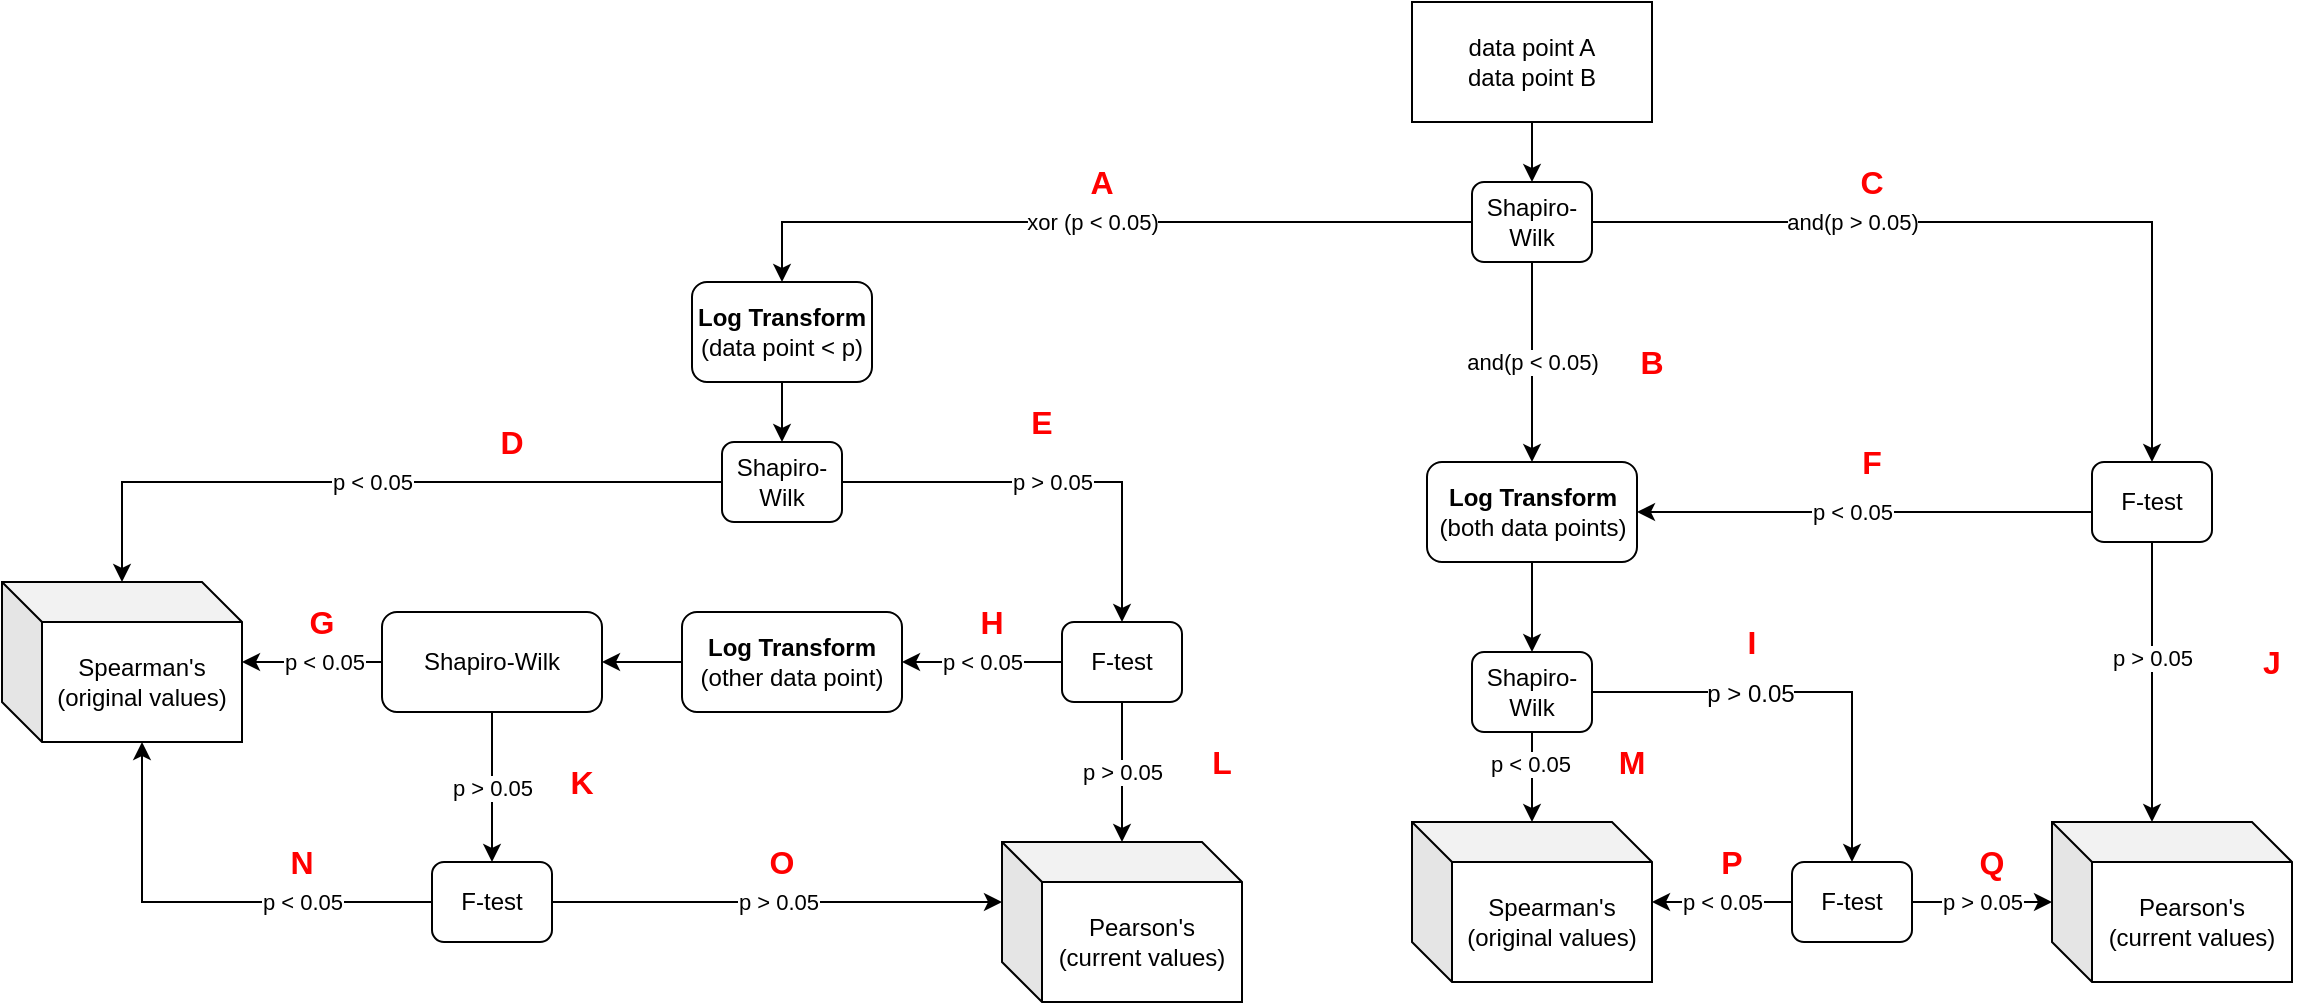 <mxfile version="13.10.0" type="github">
  <diagram id="C5RBs43oDa-KdzZeNtuy" name="Page-1">
    <mxGraphModel dx="1715" dy="700" grid="1" gridSize="10" guides="1" tooltips="1" connect="1" arrows="1" fold="1" page="1" pageScale="1" pageWidth="1169" pageHeight="827" math="0" shadow="0">
      <root>
        <mxCell id="WIyWlLk6GJQsqaUBKTNV-0" />
        <mxCell id="WIyWlLk6GJQsqaUBKTNV-1" parent="WIyWlLk6GJQsqaUBKTNV-0" />
        <mxCell id="0DCroGRTy6rLkHHmRcfQ-3" value="" style="edgeStyle=orthogonalEdgeStyle;rounded=0;orthogonalLoop=1;jettySize=auto;html=1;entryX=0.5;entryY=0;entryDx=0;entryDy=0;" parent="WIyWlLk6GJQsqaUBKTNV-1" source="0DCroGRTy6rLkHHmRcfQ-0" target="0DCroGRTy6rLkHHmRcfQ-4" edge="1">
          <mxGeometry relative="1" as="geometry">
            <mxPoint x="812" y="264" as="targetPoint" />
          </mxGeometry>
        </mxCell>
        <mxCell id="0DCroGRTy6rLkHHmRcfQ-0" value="data point A&lt;br&gt;data point B" style="rounded=0;whiteSpace=wrap;html=1;" parent="WIyWlLk6GJQsqaUBKTNV-1" vertex="1">
          <mxGeometry x="712" y="164" width="120" height="60" as="geometry" />
        </mxCell>
        <mxCell id="0DCroGRTy6rLkHHmRcfQ-33" value="and(p &amp;lt; 0.05)" style="edgeStyle=orthogonalEdgeStyle;rounded=0;orthogonalLoop=1;jettySize=auto;html=1;entryX=0.5;entryY=0;entryDx=0;entryDy=0;" parent="WIyWlLk6GJQsqaUBKTNV-1" source="0DCroGRTy6rLkHHmRcfQ-4" target="0DCroGRTy6rLkHHmRcfQ-32" edge="1">
          <mxGeometry relative="1" as="geometry" />
        </mxCell>
        <mxCell id="0DCroGRTy6rLkHHmRcfQ-36" style="edgeStyle=orthogonalEdgeStyle;rounded=0;orthogonalLoop=1;jettySize=auto;html=1;entryX=0.5;entryY=0;entryDx=0;entryDy=0;" parent="WIyWlLk6GJQsqaUBKTNV-1" source="0DCroGRTy6rLkHHmRcfQ-4" target="0DCroGRTy6rLkHHmRcfQ-34" edge="1">
          <mxGeometry relative="1" as="geometry" />
        </mxCell>
        <mxCell id="0DCroGRTy6rLkHHmRcfQ-37" value="and(p &amp;gt; 0.05)" style="edgeLabel;html=1;align=center;verticalAlign=middle;resizable=0;points=[];" parent="0DCroGRTy6rLkHHmRcfQ-36" vertex="1" connectable="0">
          <mxGeometry x="-0.552" y="2" relative="1" as="geometry">
            <mxPoint x="40" y="2" as="offset" />
          </mxGeometry>
        </mxCell>
        <mxCell id="0DCroGRTy6rLkHHmRcfQ-50" style="edgeStyle=orthogonalEdgeStyle;rounded=0;orthogonalLoop=1;jettySize=auto;html=1;" parent="WIyWlLk6GJQsqaUBKTNV-1" source="0DCroGRTy6rLkHHmRcfQ-4" target="0DCroGRTy6rLkHHmRcfQ-7" edge="1">
          <mxGeometry relative="1" as="geometry" />
        </mxCell>
        <mxCell id="0DCroGRTy6rLkHHmRcfQ-51" value="xor (p &amp;lt; 0.05)" style="edgeLabel;html=1;align=center;verticalAlign=middle;resizable=0;points=[];" parent="0DCroGRTy6rLkHHmRcfQ-50" vertex="1" connectable="0">
          <mxGeometry x="0.015" relative="1" as="geometry">
            <mxPoint as="offset" />
          </mxGeometry>
        </mxCell>
        <mxCell id="0DCroGRTy6rLkHHmRcfQ-4" value="Shapiro-Wilk" style="rounded=1;whiteSpace=wrap;html=1;" parent="WIyWlLk6GJQsqaUBKTNV-1" vertex="1">
          <mxGeometry x="742" y="254" width="60" height="40" as="geometry" />
        </mxCell>
        <mxCell id="0DCroGRTy6rLkHHmRcfQ-14" value="p &amp;lt; 0.05" style="edgeStyle=orthogonalEdgeStyle;rounded=0;orthogonalLoop=1;jettySize=auto;html=1;" parent="WIyWlLk6GJQsqaUBKTNV-1" source="0DCroGRTy6rLkHHmRcfQ-6" target="0DCroGRTy6rLkHHmRcfQ-13" edge="1">
          <mxGeometry relative="1" as="geometry" />
        </mxCell>
        <mxCell id="0DCroGRTy6rLkHHmRcfQ-18" value="p &amp;gt; 0.05" style="edgeStyle=orthogonalEdgeStyle;rounded=0;orthogonalLoop=1;jettySize=auto;html=1;" parent="WIyWlLk6GJQsqaUBKTNV-1" source="0DCroGRTy6rLkHHmRcfQ-6" target="0DCroGRTy6rLkHHmRcfQ-17" edge="1">
          <mxGeometry relative="1" as="geometry" />
        </mxCell>
        <mxCell id="0DCroGRTy6rLkHHmRcfQ-6" value="Shapiro-Wilk" style="rounded=1;whiteSpace=wrap;html=1;" parent="WIyWlLk6GJQsqaUBKTNV-1" vertex="1">
          <mxGeometry x="367" y="384" width="60" height="40" as="geometry" />
        </mxCell>
        <mxCell id="0DCroGRTy6rLkHHmRcfQ-12" value="" style="edgeStyle=orthogonalEdgeStyle;rounded=0;orthogonalLoop=1;jettySize=auto;html=1;" parent="WIyWlLk6GJQsqaUBKTNV-1" source="0DCroGRTy6rLkHHmRcfQ-7" target="0DCroGRTy6rLkHHmRcfQ-6" edge="1">
          <mxGeometry relative="1" as="geometry" />
        </mxCell>
        <mxCell id="0DCroGRTy6rLkHHmRcfQ-7" value="&lt;b&gt;Log Transform&lt;br&gt;&lt;/b&gt;(data point &amp;lt; p)" style="rounded=1;whiteSpace=wrap;html=1;" parent="WIyWlLk6GJQsqaUBKTNV-1" vertex="1">
          <mxGeometry x="352" y="304" width="90" height="50" as="geometry" />
        </mxCell>
        <mxCell id="0DCroGRTy6rLkHHmRcfQ-13" value="Spearman&#39;s&lt;br&gt;(original values)" style="shape=cube;whiteSpace=wrap;html=1;boundedLbl=1;backgroundOutline=1;darkOpacity=0.05;darkOpacity2=0.1;" parent="WIyWlLk6GJQsqaUBKTNV-1" vertex="1">
          <mxGeometry x="7" y="454" width="120" height="80" as="geometry" />
        </mxCell>
        <mxCell id="0DCroGRTy6rLkHHmRcfQ-20" value="p &amp;gt; 0.05" style="edgeStyle=orthogonalEdgeStyle;rounded=0;orthogonalLoop=1;jettySize=auto;html=1;" parent="WIyWlLk6GJQsqaUBKTNV-1" source="0DCroGRTy6rLkHHmRcfQ-17" target="0DCroGRTy6rLkHHmRcfQ-19" edge="1">
          <mxGeometry relative="1" as="geometry" />
        </mxCell>
        <mxCell id="0DCroGRTy6rLkHHmRcfQ-22" value="p &amp;lt; 0.05" style="edgeStyle=orthogonalEdgeStyle;rounded=0;orthogonalLoop=1;jettySize=auto;html=1;entryX=1;entryY=0.5;entryDx=0;entryDy=0;" parent="WIyWlLk6GJQsqaUBKTNV-1" source="0DCroGRTy6rLkHHmRcfQ-17" target="jkZTwjz50qrxg6oy66NL-0" edge="1">
          <mxGeometry relative="1" as="geometry">
            <mxPoint x="352" y="505" as="targetPoint" />
          </mxGeometry>
        </mxCell>
        <mxCell id="0DCroGRTy6rLkHHmRcfQ-17" value="F-test" style="rounded=1;whiteSpace=wrap;html=1;" parent="WIyWlLk6GJQsqaUBKTNV-1" vertex="1">
          <mxGeometry x="537" y="474" width="60" height="40" as="geometry" />
        </mxCell>
        <mxCell id="0DCroGRTy6rLkHHmRcfQ-19" value="Pearson&#39;s&lt;br&gt;(current values)" style="shape=cube;whiteSpace=wrap;html=1;boundedLbl=1;backgroundOutline=1;darkOpacity=0.05;darkOpacity2=0.1;" parent="WIyWlLk6GJQsqaUBKTNV-1" vertex="1">
          <mxGeometry x="507" y="584" width="120" height="80" as="geometry" />
        </mxCell>
        <mxCell id="0DCroGRTy6rLkHHmRcfQ-26" value="p &amp;gt; 0.05" style="edgeStyle=orthogonalEdgeStyle;rounded=0;orthogonalLoop=1;jettySize=auto;html=1;" parent="WIyWlLk6GJQsqaUBKTNV-1" source="0DCroGRTy6rLkHHmRcfQ-21" target="0DCroGRTy6rLkHHmRcfQ-24" edge="1">
          <mxGeometry relative="1" as="geometry">
            <Array as="points">
              <mxPoint x="252" y="534" />
              <mxPoint x="252" y="534" />
            </Array>
          </mxGeometry>
        </mxCell>
        <mxCell id="0DCroGRTy6rLkHHmRcfQ-29" style="edgeStyle=orthogonalEdgeStyle;rounded=0;orthogonalLoop=1;jettySize=auto;html=1;" parent="WIyWlLk6GJQsqaUBKTNV-1" source="0DCroGRTy6rLkHHmRcfQ-21" target="0DCroGRTy6rLkHHmRcfQ-13" edge="1">
          <mxGeometry relative="1" as="geometry" />
        </mxCell>
        <mxCell id="0DCroGRTy6rLkHHmRcfQ-30" value="p &amp;lt; 0.05" style="edgeLabel;html=1;align=center;verticalAlign=middle;resizable=0;points=[];" parent="0DCroGRTy6rLkHHmRcfQ-29" vertex="1" connectable="0">
          <mxGeometry x="-0.169" relative="1" as="geometry">
            <mxPoint as="offset" />
          </mxGeometry>
        </mxCell>
        <mxCell id="0DCroGRTy6rLkHHmRcfQ-21" value="Shapiro-Wilk" style="rounded=1;whiteSpace=wrap;html=1;" parent="WIyWlLk6GJQsqaUBKTNV-1" vertex="1">
          <mxGeometry x="197" y="469" width="110" height="50" as="geometry" />
        </mxCell>
        <mxCell id="0DCroGRTy6rLkHHmRcfQ-25" value="p &amp;gt; 0.05" style="edgeStyle=orthogonalEdgeStyle;rounded=0;orthogonalLoop=1;jettySize=auto;html=1;entryX=0;entryY=0;entryDx=0;entryDy=30;entryPerimeter=0;" parent="WIyWlLk6GJQsqaUBKTNV-1" source="0DCroGRTy6rLkHHmRcfQ-24" target="0DCroGRTy6rLkHHmRcfQ-19" edge="1">
          <mxGeometry relative="1" as="geometry">
            <mxPoint x="362" y="614" as="targetPoint" />
          </mxGeometry>
        </mxCell>
        <mxCell id="0DCroGRTy6rLkHHmRcfQ-31" value="p &amp;lt; 0.05" style="edgeStyle=orthogonalEdgeStyle;rounded=0;orthogonalLoop=1;jettySize=auto;html=1;entryX=0;entryY=0;entryDx=70;entryDy=80;entryPerimeter=0;" parent="WIyWlLk6GJQsqaUBKTNV-1" source="0DCroGRTy6rLkHHmRcfQ-24" target="0DCroGRTy6rLkHHmRcfQ-13" edge="1">
          <mxGeometry x="-0.422" relative="1" as="geometry">
            <mxPoint as="offset" />
          </mxGeometry>
        </mxCell>
        <mxCell id="0DCroGRTy6rLkHHmRcfQ-24" value="F-test" style="rounded=1;whiteSpace=wrap;html=1;" parent="WIyWlLk6GJQsqaUBKTNV-1" vertex="1">
          <mxGeometry x="222" y="594" width="60" height="40" as="geometry" />
        </mxCell>
        <mxCell id="0DCroGRTy6rLkHHmRcfQ-42" style="edgeStyle=orthogonalEdgeStyle;rounded=0;orthogonalLoop=1;jettySize=auto;html=1;exitX=0.5;exitY=1;exitDx=0;exitDy=0;entryX=0.5;entryY=0;entryDx=0;entryDy=0;" parent="WIyWlLk6GJQsqaUBKTNV-1" source="0DCroGRTy6rLkHHmRcfQ-32" target="0DCroGRTy6rLkHHmRcfQ-41" edge="1">
          <mxGeometry relative="1" as="geometry" />
        </mxCell>
        <mxCell id="0DCroGRTy6rLkHHmRcfQ-32" value="&lt;b&gt;Log Transform&lt;br&gt;&lt;/b&gt;(both data points)" style="rounded=1;whiteSpace=wrap;html=1;" parent="WIyWlLk6GJQsqaUBKTNV-1" vertex="1">
          <mxGeometry x="719.5" y="394" width="105" height="50" as="geometry" />
        </mxCell>
        <mxCell id="0DCroGRTy6rLkHHmRcfQ-35" value="p &amp;lt; 0.05" style="edgeStyle=orthogonalEdgeStyle;rounded=0;orthogonalLoop=1;jettySize=auto;html=1;entryX=1;entryY=0.5;entryDx=0;entryDy=0;" parent="WIyWlLk6GJQsqaUBKTNV-1" source="0DCroGRTy6rLkHHmRcfQ-34" target="0DCroGRTy6rLkHHmRcfQ-32" edge="1">
          <mxGeometry x="0.055" relative="1" as="geometry">
            <Array as="points">
              <mxPoint x="863" y="419" />
              <mxPoint x="863" y="419" />
            </Array>
            <mxPoint as="offset" />
          </mxGeometry>
        </mxCell>
        <mxCell id="0DCroGRTy6rLkHHmRcfQ-39" style="edgeStyle=orthogonalEdgeStyle;rounded=0;orthogonalLoop=1;jettySize=auto;html=1;entryX=0;entryY=0;entryDx=50;entryDy=0;entryPerimeter=0;" parent="WIyWlLk6GJQsqaUBKTNV-1" source="0DCroGRTy6rLkHHmRcfQ-34" target="0DCroGRTy6rLkHHmRcfQ-38" edge="1">
          <mxGeometry relative="1" as="geometry" />
        </mxCell>
        <mxCell id="0DCroGRTy6rLkHHmRcfQ-40" value="p &amp;gt; 0.05" style="edgeLabel;html=1;align=center;verticalAlign=middle;resizable=0;points=[];" parent="0DCroGRTy6rLkHHmRcfQ-39" vertex="1" connectable="0">
          <mxGeometry x="-0.168" y="5" relative="1" as="geometry">
            <mxPoint x="-5" as="offset" />
          </mxGeometry>
        </mxCell>
        <mxCell id="0DCroGRTy6rLkHHmRcfQ-34" value="F-test" style="rounded=1;whiteSpace=wrap;html=1;" parent="WIyWlLk6GJQsqaUBKTNV-1" vertex="1">
          <mxGeometry x="1052" y="394" width="60" height="40" as="geometry" />
        </mxCell>
        <mxCell id="0DCroGRTy6rLkHHmRcfQ-38" value="Pearson&#39;s&lt;br&gt;(current values)" style="shape=cube;whiteSpace=wrap;html=1;boundedLbl=1;backgroundOutline=1;darkOpacity=0.05;darkOpacity2=0.1;" parent="WIyWlLk6GJQsqaUBKTNV-1" vertex="1">
          <mxGeometry x="1032" y="574" width="120" height="80" as="geometry" />
        </mxCell>
        <mxCell id="0DCroGRTy6rLkHHmRcfQ-45" style="edgeStyle=orthogonalEdgeStyle;rounded=0;orthogonalLoop=1;jettySize=auto;html=1;" parent="WIyWlLk6GJQsqaUBKTNV-1" source="0DCroGRTy6rLkHHmRcfQ-41" target="0DCroGRTy6rLkHHmRcfQ-43" edge="1">
          <mxGeometry relative="1" as="geometry" />
        </mxCell>
        <mxCell id="0DCroGRTy6rLkHHmRcfQ-46" value="p &amp;lt; 0.05" style="edgeLabel;html=1;align=center;verticalAlign=middle;resizable=0;points=[];" parent="0DCroGRTy6rLkHHmRcfQ-45" vertex="1" connectable="0">
          <mxGeometry x="-0.284" y="-1" relative="1" as="geometry">
            <mxPoint as="offset" />
          </mxGeometry>
        </mxCell>
        <mxCell id="0DCroGRTy6rLkHHmRcfQ-61" style="edgeStyle=orthogonalEdgeStyle;rounded=0;orthogonalLoop=1;jettySize=auto;html=1;exitX=1;exitY=0.5;exitDx=0;exitDy=0;fontSize=16;fontColor=#FF0000;" parent="WIyWlLk6GJQsqaUBKTNV-1" source="0DCroGRTy6rLkHHmRcfQ-41" target="0DCroGRTy6rLkHHmRcfQ-47" edge="1">
          <mxGeometry relative="1" as="geometry" />
        </mxCell>
        <mxCell id="0DCroGRTy6rLkHHmRcfQ-62" value="&lt;font style=&quot;font-size: 12px&quot; color=&quot;#000000&quot;&gt;p &amp;gt; 0.05&lt;/font&gt;" style="edgeLabel;html=1;align=center;verticalAlign=middle;resizable=0;points=[];fontSize=16;fontColor=#FF0000;" parent="0DCroGRTy6rLkHHmRcfQ-61" vertex="1" connectable="0">
          <mxGeometry x="-0.265" y="1" relative="1" as="geometry">
            <mxPoint as="offset" />
          </mxGeometry>
        </mxCell>
        <mxCell id="0DCroGRTy6rLkHHmRcfQ-41" value="Shapiro-Wilk" style="rounded=1;whiteSpace=wrap;html=1;" parent="WIyWlLk6GJQsqaUBKTNV-1" vertex="1">
          <mxGeometry x="742" y="489" width="60" height="40" as="geometry" />
        </mxCell>
        <mxCell id="0DCroGRTy6rLkHHmRcfQ-43" value="Spearman&#39;s&lt;br&gt;(original values)" style="shape=cube;whiteSpace=wrap;html=1;boundedLbl=1;backgroundOutline=1;darkOpacity=0.05;darkOpacity2=0.1;" parent="WIyWlLk6GJQsqaUBKTNV-1" vertex="1">
          <mxGeometry x="712" y="574" width="120" height="80" as="geometry" />
        </mxCell>
        <mxCell id="0DCroGRTy6rLkHHmRcfQ-48" value="p &amp;lt; 0.05" style="edgeStyle=orthogonalEdgeStyle;rounded=0;orthogonalLoop=1;jettySize=auto;html=1;" parent="WIyWlLk6GJQsqaUBKTNV-1" source="0DCroGRTy6rLkHHmRcfQ-47" target="0DCroGRTy6rLkHHmRcfQ-43" edge="1">
          <mxGeometry relative="1" as="geometry" />
        </mxCell>
        <mxCell id="0DCroGRTy6rLkHHmRcfQ-49" value="p &amp;gt; 0.05" style="edgeStyle=orthogonalEdgeStyle;rounded=0;orthogonalLoop=1;jettySize=auto;html=1;" parent="WIyWlLk6GJQsqaUBKTNV-1" source="0DCroGRTy6rLkHHmRcfQ-47" target="0DCroGRTy6rLkHHmRcfQ-38" edge="1">
          <mxGeometry relative="1" as="geometry">
            <Array as="points">
              <mxPoint x="992" y="614" />
              <mxPoint x="992" y="614" />
            </Array>
          </mxGeometry>
        </mxCell>
        <mxCell id="0DCroGRTy6rLkHHmRcfQ-47" value="F-test" style="rounded=1;whiteSpace=wrap;html=1;" parent="WIyWlLk6GJQsqaUBKTNV-1" vertex="1">
          <mxGeometry x="902" y="594" width="60" height="40" as="geometry" />
        </mxCell>
        <mxCell id="0DCroGRTy6rLkHHmRcfQ-52" value="A" style="text;html=1;strokeColor=none;fillColor=none;align=center;verticalAlign=middle;whiteSpace=wrap;rounded=0;fontStyle=1;fontColor=#FF0000;fontSize=16;" parent="WIyWlLk6GJQsqaUBKTNV-1" vertex="1">
          <mxGeometry x="537" y="244" width="40" height="20" as="geometry" />
        </mxCell>
        <mxCell id="0DCroGRTy6rLkHHmRcfQ-53" value="B" style="text;html=1;strokeColor=none;fillColor=none;align=center;verticalAlign=middle;whiteSpace=wrap;rounded=0;fontStyle=1;fontColor=#FF0000;fontSize=16;" parent="WIyWlLk6GJQsqaUBKTNV-1" vertex="1">
          <mxGeometry x="812" y="334" width="40" height="20" as="geometry" />
        </mxCell>
        <mxCell id="0DCroGRTy6rLkHHmRcfQ-54" value="C" style="text;html=1;strokeColor=none;fillColor=none;align=center;verticalAlign=middle;whiteSpace=wrap;rounded=0;fontStyle=1;fontColor=#FF0000;fontSize=16;" parent="WIyWlLk6GJQsqaUBKTNV-1" vertex="1">
          <mxGeometry x="922" y="244" width="40" height="20" as="geometry" />
        </mxCell>
        <mxCell id="0DCroGRTy6rLkHHmRcfQ-55" value="D" style="text;html=1;strokeColor=none;fillColor=none;align=center;verticalAlign=middle;whiteSpace=wrap;rounded=0;fontStyle=1;fontColor=#FF0000;fontSize=16;" parent="WIyWlLk6GJQsqaUBKTNV-1" vertex="1">
          <mxGeometry x="242" y="374" width="40" height="20" as="geometry" />
        </mxCell>
        <mxCell id="0DCroGRTy6rLkHHmRcfQ-56" value="E" style="text;html=1;strokeColor=none;fillColor=none;align=center;verticalAlign=middle;whiteSpace=wrap;rounded=0;fontStyle=1;fontColor=#FF0000;fontSize=16;" parent="WIyWlLk6GJQsqaUBKTNV-1" vertex="1">
          <mxGeometry x="507" y="364" width="40" height="20" as="geometry" />
        </mxCell>
        <mxCell id="0DCroGRTy6rLkHHmRcfQ-57" value="F" style="text;html=1;strokeColor=none;fillColor=none;align=center;verticalAlign=middle;whiteSpace=wrap;rounded=0;fontStyle=1;fontColor=#FF0000;fontSize=16;" parent="WIyWlLk6GJQsqaUBKTNV-1" vertex="1">
          <mxGeometry x="922" y="384" width="40" height="20" as="geometry" />
        </mxCell>
        <mxCell id="0DCroGRTy6rLkHHmRcfQ-58" value="G" style="text;html=1;strokeColor=none;fillColor=none;align=center;verticalAlign=middle;whiteSpace=wrap;rounded=0;fontStyle=1;fontColor=#FF0000;fontSize=16;" parent="WIyWlLk6GJQsqaUBKTNV-1" vertex="1">
          <mxGeometry x="147" y="464" width="40" height="20" as="geometry" />
        </mxCell>
        <mxCell id="0DCroGRTy6rLkHHmRcfQ-59" value="H" style="text;html=1;strokeColor=none;fillColor=none;align=center;verticalAlign=middle;whiteSpace=wrap;rounded=0;fontStyle=1;fontColor=#FF0000;fontSize=16;" parent="WIyWlLk6GJQsqaUBKTNV-1" vertex="1">
          <mxGeometry x="482" y="464" width="40" height="20" as="geometry" />
        </mxCell>
        <mxCell id="0DCroGRTy6rLkHHmRcfQ-60" value="I" style="text;html=1;strokeColor=none;fillColor=none;align=center;verticalAlign=middle;whiteSpace=wrap;rounded=0;fontStyle=1;fontColor=#FF0000;fontSize=16;" parent="WIyWlLk6GJQsqaUBKTNV-1" vertex="1">
          <mxGeometry x="862" y="474" width="40" height="20" as="geometry" />
        </mxCell>
        <mxCell id="0DCroGRTy6rLkHHmRcfQ-63" value="J" style="text;html=1;strokeColor=none;fillColor=none;align=center;verticalAlign=middle;whiteSpace=wrap;rounded=0;fontStyle=1;fontColor=#FF0000;fontSize=16;" parent="WIyWlLk6GJQsqaUBKTNV-1" vertex="1">
          <mxGeometry x="1122" y="484" width="40" height="20" as="geometry" />
        </mxCell>
        <mxCell id="0DCroGRTy6rLkHHmRcfQ-64" value="K" style="text;html=1;strokeColor=none;fillColor=none;align=center;verticalAlign=middle;whiteSpace=wrap;rounded=0;fontStyle=1;fontColor=#FF0000;fontSize=16;" parent="WIyWlLk6GJQsqaUBKTNV-1" vertex="1">
          <mxGeometry x="277" y="544" width="40" height="20" as="geometry" />
        </mxCell>
        <mxCell id="0DCroGRTy6rLkHHmRcfQ-65" value="L" style="text;html=1;strokeColor=none;fillColor=none;align=center;verticalAlign=middle;whiteSpace=wrap;rounded=0;fontStyle=1;fontColor=#FF0000;fontSize=16;" parent="WIyWlLk6GJQsqaUBKTNV-1" vertex="1">
          <mxGeometry x="597" y="534" width="40" height="20" as="geometry" />
        </mxCell>
        <mxCell id="0DCroGRTy6rLkHHmRcfQ-66" value="M" style="text;html=1;strokeColor=none;fillColor=none;align=center;verticalAlign=middle;whiteSpace=wrap;rounded=0;fontStyle=1;fontColor=#FF0000;fontSize=16;" parent="WIyWlLk6GJQsqaUBKTNV-1" vertex="1">
          <mxGeometry x="802" y="534" width="40" height="20" as="geometry" />
        </mxCell>
        <mxCell id="0DCroGRTy6rLkHHmRcfQ-67" value="N" style="text;html=1;strokeColor=none;fillColor=none;align=center;verticalAlign=middle;whiteSpace=wrap;rounded=0;fontStyle=1;fontColor=#FF0000;fontSize=16;" parent="WIyWlLk6GJQsqaUBKTNV-1" vertex="1">
          <mxGeometry x="137" y="584" width="40" height="20" as="geometry" />
        </mxCell>
        <mxCell id="0DCroGRTy6rLkHHmRcfQ-68" value="O" style="text;html=1;strokeColor=none;fillColor=none;align=center;verticalAlign=middle;whiteSpace=wrap;rounded=0;fontStyle=1;fontColor=#FF0000;fontSize=16;" parent="WIyWlLk6GJQsqaUBKTNV-1" vertex="1">
          <mxGeometry x="377" y="584" width="40" height="20" as="geometry" />
        </mxCell>
        <mxCell id="0DCroGRTy6rLkHHmRcfQ-69" value="P" style="text;html=1;strokeColor=none;fillColor=none;align=center;verticalAlign=middle;whiteSpace=wrap;rounded=0;fontStyle=1;fontColor=#FF0000;fontSize=16;" parent="WIyWlLk6GJQsqaUBKTNV-1" vertex="1">
          <mxGeometry x="852" y="584" width="40" height="20" as="geometry" />
        </mxCell>
        <mxCell id="0DCroGRTy6rLkHHmRcfQ-70" value="Q" style="text;html=1;strokeColor=none;fillColor=none;align=center;verticalAlign=middle;whiteSpace=wrap;rounded=0;fontStyle=1;fontColor=#FF0000;fontSize=16;" parent="WIyWlLk6GJQsqaUBKTNV-1" vertex="1">
          <mxGeometry x="982" y="584" width="40" height="20" as="geometry" />
        </mxCell>
        <mxCell id="jkZTwjz50qrxg6oy66NL-1" style="edgeStyle=orthogonalEdgeStyle;rounded=0;orthogonalLoop=1;jettySize=auto;html=1;entryX=1;entryY=0.5;entryDx=0;entryDy=0;" parent="WIyWlLk6GJQsqaUBKTNV-1" source="jkZTwjz50qrxg6oy66NL-0" target="0DCroGRTy6rLkHHmRcfQ-21" edge="1">
          <mxGeometry relative="1" as="geometry" />
        </mxCell>
        <mxCell id="jkZTwjz50qrxg6oy66NL-0" value="&lt;b&gt;Log Transform&lt;br&gt;&lt;/b&gt;(other data point)" style="rounded=1;whiteSpace=wrap;html=1;" parent="WIyWlLk6GJQsqaUBKTNV-1" vertex="1">
          <mxGeometry x="347" y="469" width="110" height="50" as="geometry" />
        </mxCell>
      </root>
    </mxGraphModel>
  </diagram>
</mxfile>
